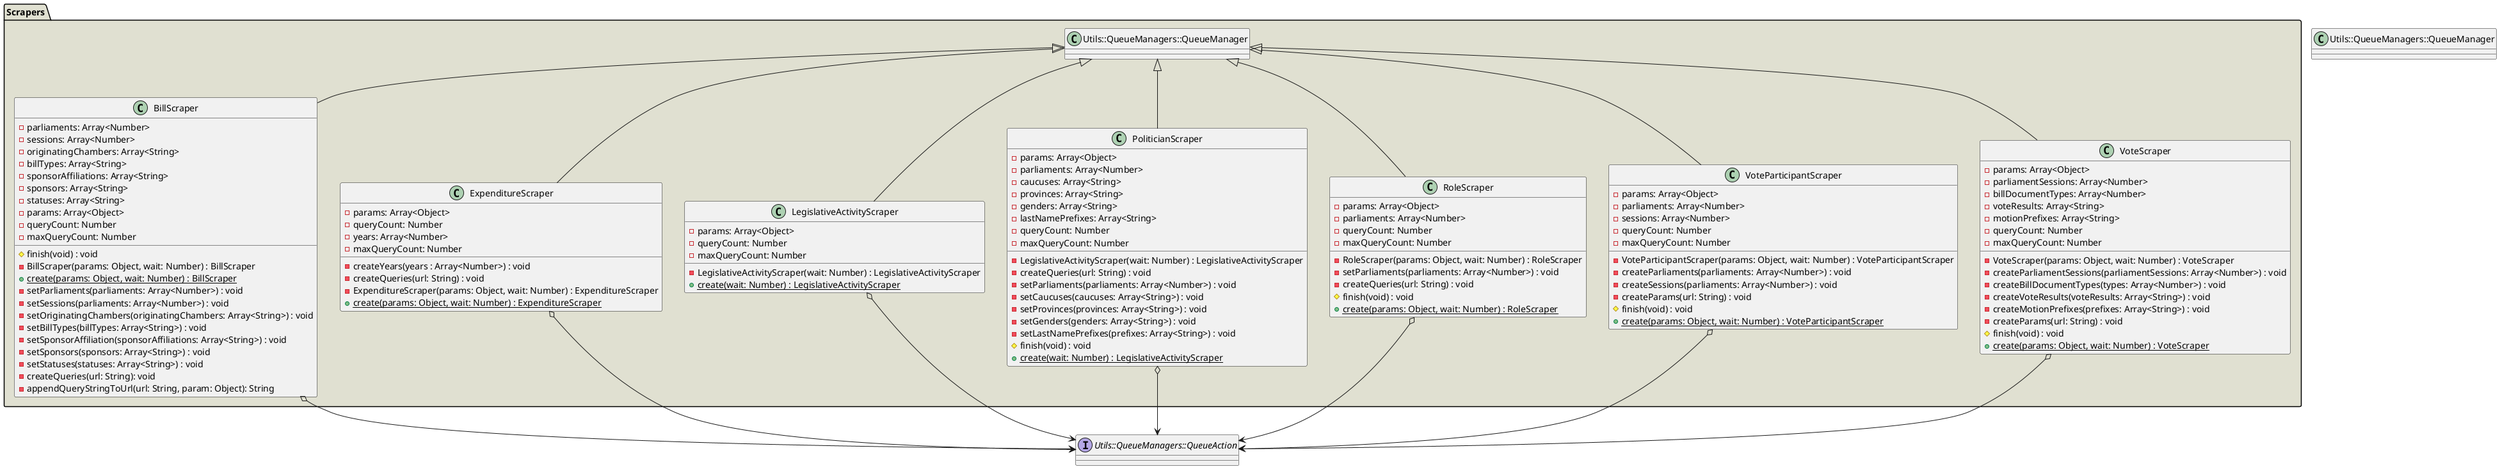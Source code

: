 @startuml
interface Utils::QueueManagers::QueueAction {}
class Utils::QueueManagers::QueueManager

package Scrapers #e0e0d1 {
    class BillScraper extends Utils::QueueManagers::QueueManager {
        - parliaments: Array<Number>
        - sessions: Array<Number>
        - originatingChambers: Array<String>
        - billTypes: Array<String>
        - sponsorAffiliations: Array<String>
        - sponsors: Array<String>
        - statuses: Array<String>
        - params: Array<Object>
        - queryCount: Number
        - maxQueryCount: Number
        # finish(void) : void
        - BillScraper(params: Object, wait: Number) : BillScraper
        {static} + create(params: Object, wait: Number) : BillScraper
        - setParliaments(parliaments: Array<Number>) : void
        - setSessions(parliaments: Array<Number>) : void
        - setOriginatingChambers(originatingChambers: Array<String>) : void
        - setBillTypes(billTypes: Array<String>) : void
        - setSponsorAffiliation(sponsorAffiliations: Array<String>) : void
        - setSponsors(sponsors: Array<String>) : void
        - setStatuses(statuses: Array<String>) : void
        - createQueries(url: String): void
        - appendQueryStringToUrl(url: String, param: Object): String
    }
    BillScraper o--> Utils::QueueManagers::QueueAction

    class ExpenditureScraper extends Utils::QueueManagers::QueueManager {
        - params: Array<Object>
        - queryCount: Number
        - years: Array<Number>
        - maxQueryCount: Number
        - createYears(years : Array<Number>) : void
        - createQueries(url: String) : void
        - ExpenditureScraper(params: Object, wait: Number) : ExpenditureScraper
        {static} + create(params: Object, wait: Number) : ExpenditureScraper
    }
    ExpenditureScraper o--> Utils::QueueManagers::QueueAction

    class LegislativeActivityScraper extends Utils::QueueManagers::QueueManager{
        - params: Array<Object>
        - queryCount: Number
        - maxQueryCount: Number
        - LegislativeActivityScraper(wait: Number) : LegislativeActivityScraper
        {static} + create(wait: Number) : LegislativeActivityScraper
    }
    LegislativeActivityScraper o--> Utils::QueueManagers::QueueAction

    class PoliticianScraper extends Utils::QueueManagers::QueueManager {
        - params: Array<Object>
        - parliaments: Array<Number>
        - caucuses: Array<String>
        - provinces: Array<String>
        - genders: Array<String>
        - lastNamePrefixes: Array<String>
        - queryCount: Number
        - maxQueryCount: Number
        - LegislativeActivityScraper(wait: Number) : LegislativeActivityScraper
        - createQueries(url: String) : void
        - setParliaments(parliaments: Array<Number>) : void
        - setCaucuses(caucuses: Array<String>) : void
        - setProvinces(provinces: Array<String>) : void
        - setGenders(genders: Array<String>) : void
        - setLastNamePrefixes(prefixes: Array<String>) : void
        # finish(void) : void
        {static} + create(wait: Number) : LegislativeActivityScraper
    }
    PoliticianScraper o--> Utils::QueueManagers::QueueAction

    class RoleScraper extends Utils::QueueManagers::QueueManager {
        - params: Array<Object>
        - parliaments: Array<Number>
        - queryCount: Number
        - maxQueryCount: Number
        - RoleScraper(params: Object, wait: Number) : RoleScraper
        - setParliaments(parliaments: Array<Number>) : void
        - createQueries(url: String) : void
        # finish(void) : void
        {static} + create(params: Object, wait: Number) : RoleScraper
    }
    RoleScraper o--> Utils::QueueManagers::QueueAction

    class VoteParticipantScraper extends Utils::QueueManagers::QueueManager {
        - params: Array<Object>
        - parliaments: Array<Number>
        - sessions: Array<Number>
        - queryCount: Number
        - maxQueryCount: Number
        - VoteParticipantScraper(params: Object, wait: Number) : VoteParticipantScraper
        - createParliaments(parliaments: Array<Number>) : void
        - createSessions(parliaments: Array<Number>) : void
        - createParams(url: String) : void
        # finish(void) : void
        {static} + create(params: Object, wait: Number) : VoteParticipantScraper

    }
    VoteParticipantScraper o--> Utils::QueueManagers::QueueAction

    class VoteScraper extends Utils::QueueManagers::QueueManager {
        - params: Array<Object>
        - parliamentSessions: Array<Number>
        - billDocumentTypes: Array<Number>
        - voteResults: Array<String>
        - motionPrefixes: Array<String>
        - queryCount: Number
        - maxQueryCount: Number
        - VoteScraper(params: Object, wait: Number) : VoteScraper
        - createParliamentSessions(parliamentSessions: Array<Number>) : void
        - createBillDocumentTypes(types: Array<Number>) : void
        - createVoteResults(voteResults: Array<String>) : void
        - createMotionPrefixes(prefixes: Array<String>) : void
        - createParams(url: String) : void
        # finish(void) : void
        {static} + create(params: Object, wait: Number) : VoteScraper
    }
    VoteScraper o--> Utils::QueueManagers::QueueAction
}

@enduml